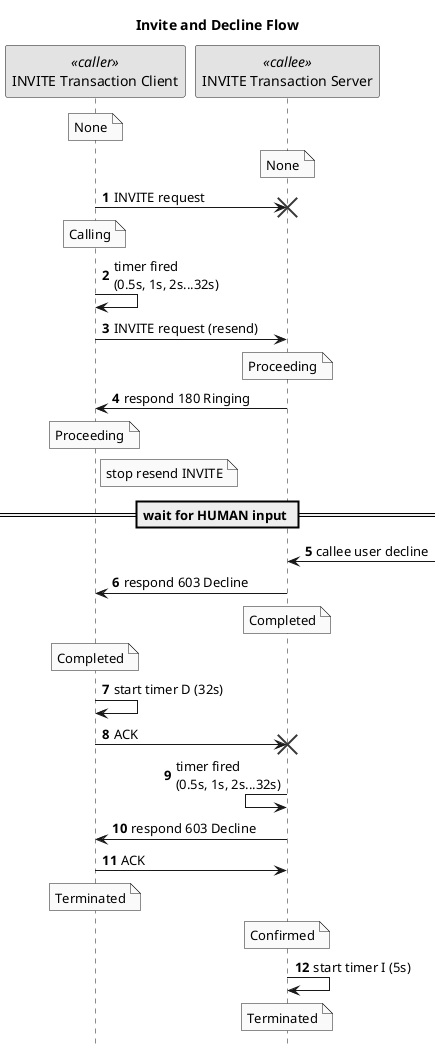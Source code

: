 @startuml
title Invite and Decline Flow
skinparam monochrome true
hide footbox
autonumber

participant "INVITE Transaction Client" as InviteTC << caller >>
participant "INVITE Transaction Server" as InviteTS << callee >>

note over InviteTC: None
note over InviteTS: None
InviteTC -> InviteTS!!: INVITE request
note over InviteTC: Calling
InviteTC -> InviteTC: timer fired\n(0.5s, 1s, 2s...32s)
InviteTC -> InviteTS: INVITE request (resend)
note over InviteTS: Proceeding
InviteTC <- InviteTS: respond 180 Ringing
note over InviteTC: Proceeding
note right of InviteTC: stop resend INVITE
== wait for HUMAN input ==
InviteTS <- : callee user decline
InviteTC <- InviteTS: respond 603 Decline
note over InviteTS: Completed
note over InviteTC: Completed
InviteTC -> InviteTC: start timer D (32s)
InviteTC -> InviteTS!!: ACK
InviteTS <- InviteTS: timer fired\n(0.5s, 1s, 2s...32s)
InviteTC <- InviteTS: respond 603 Decline
InviteTC -> InviteTS: ACK
note over InviteTC: Terminated
note over InviteTS: Confirmed
InviteTS -> InviteTS: start timer I (5s)
note over InviteTS: Terminated
@enduml